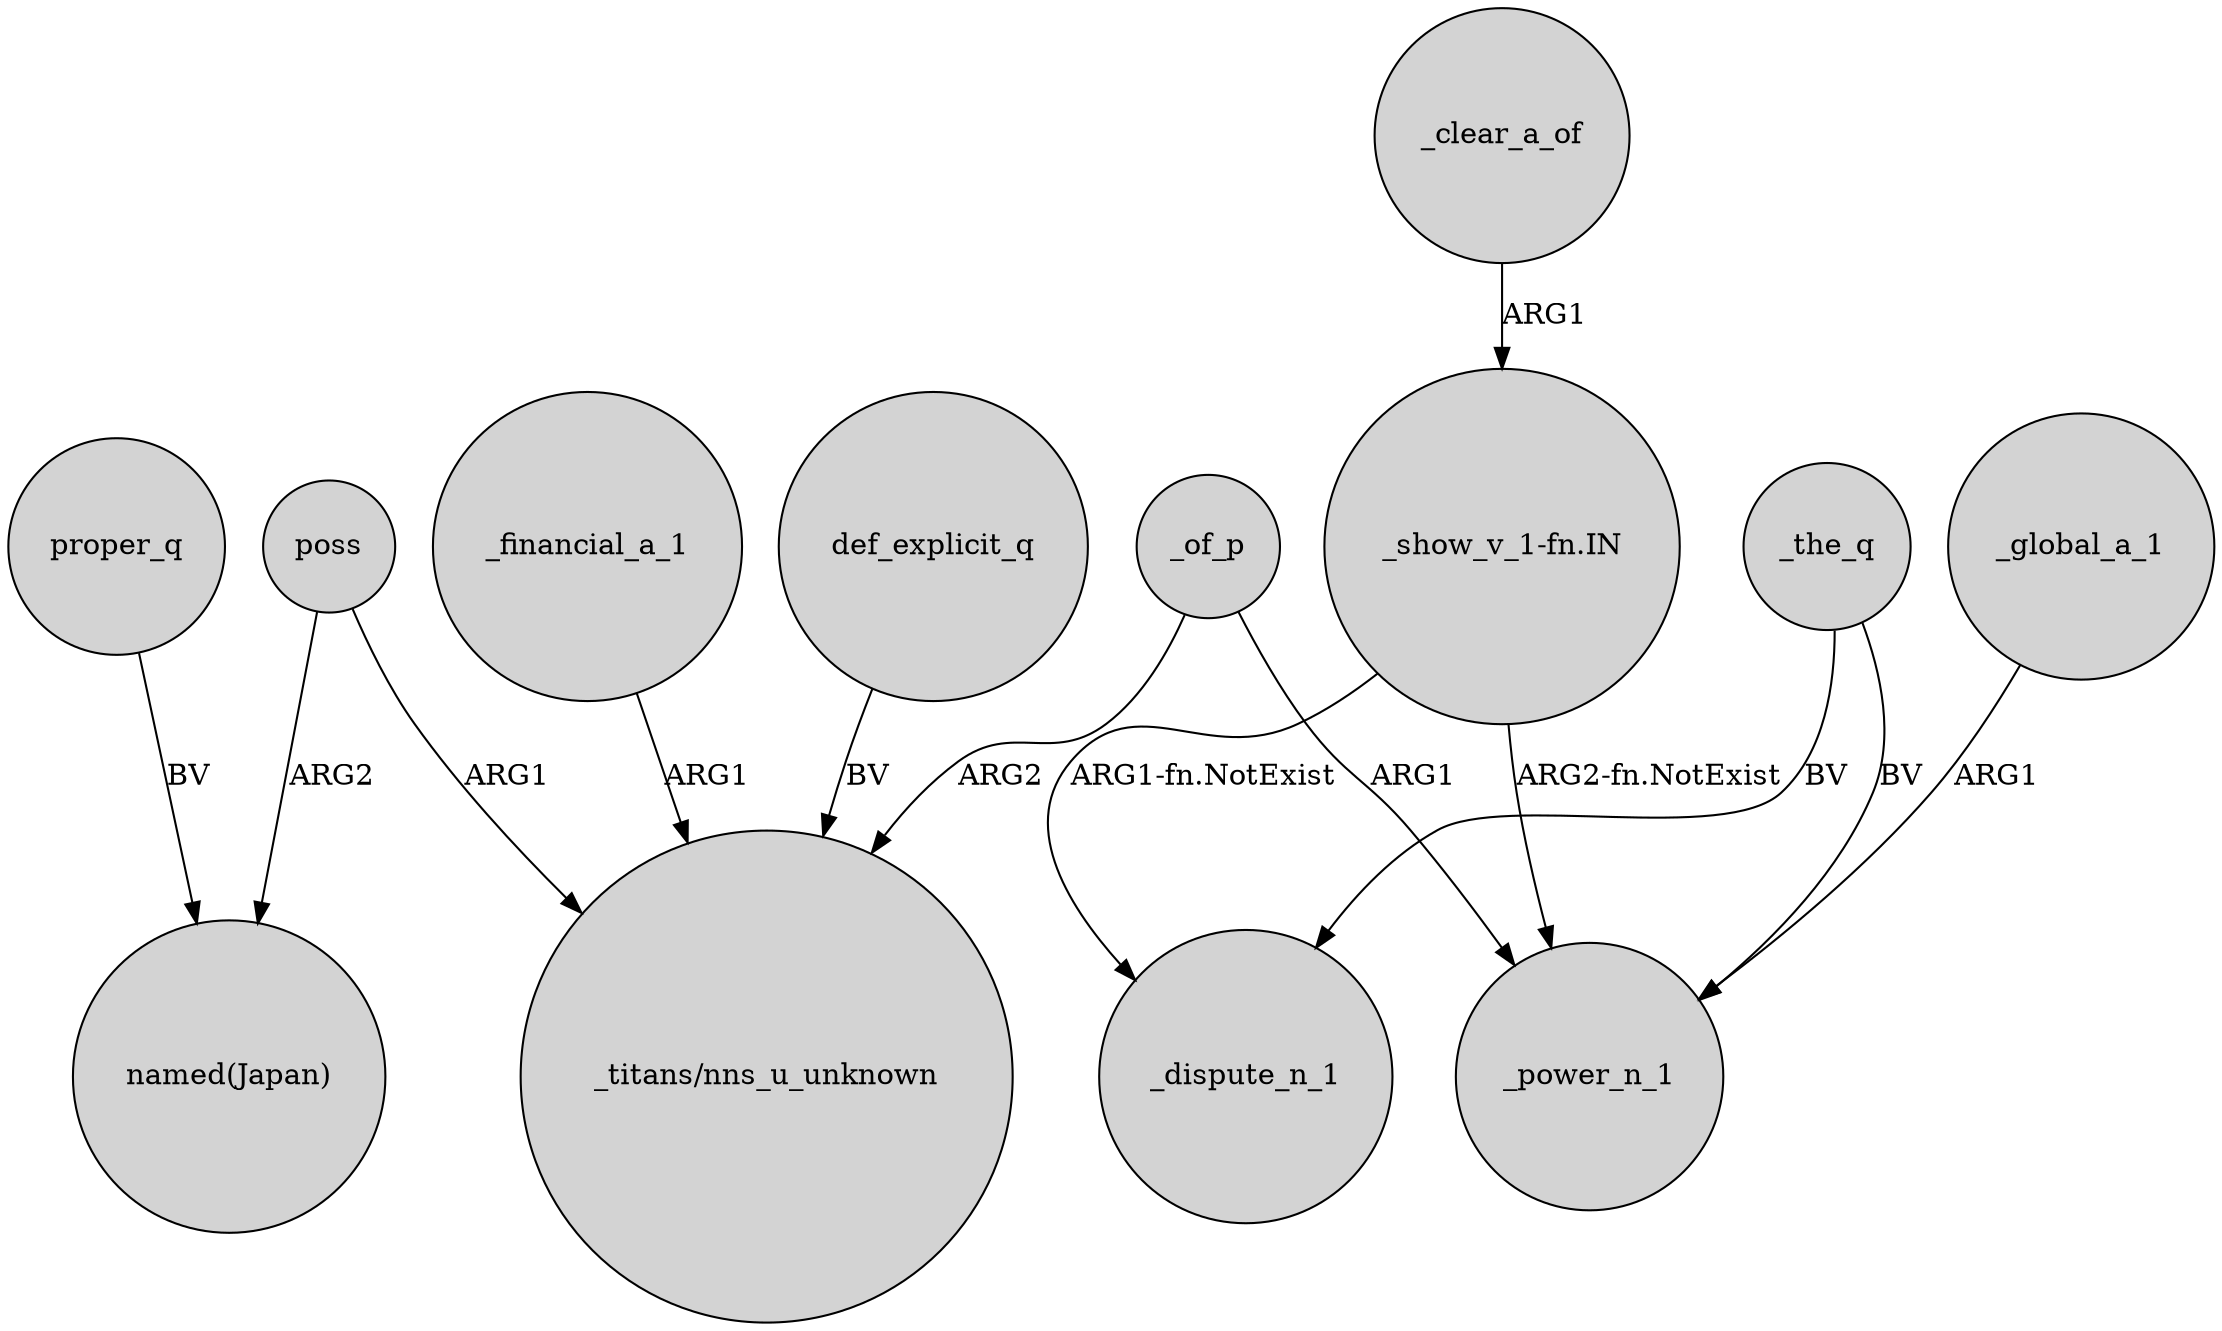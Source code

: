 digraph {
	node [shape=circle style=filled]
	poss -> "named(Japan)" [label=ARG2]
	"_show_v_1-fn.IN" -> _dispute_n_1 [label="ARG1-fn.NotExist"]
	_the_q -> _power_n_1 [label=BV]
	_of_p -> "_titans/nns_u_unknown" [label=ARG2]
	def_explicit_q -> "_titans/nns_u_unknown" [label=BV]
	_the_q -> _dispute_n_1 [label=BV]
	"_show_v_1-fn.IN" -> _power_n_1 [label="ARG2-fn.NotExist"]
	_clear_a_of -> "_show_v_1-fn.IN" [label=ARG1]
	_of_p -> _power_n_1 [label=ARG1]
	proper_q -> "named(Japan)" [label=BV]
	poss -> "_titans/nns_u_unknown" [label=ARG1]
	_global_a_1 -> _power_n_1 [label=ARG1]
	_financial_a_1 -> "_titans/nns_u_unknown" [label=ARG1]
}
